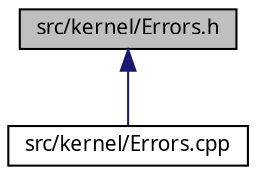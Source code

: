 digraph "src/kernel/Errors.h"
{
  edge [fontname="Sans",fontsize="10",labelfontname="Sans",labelfontsize="10"];
  node [fontname="Sans",fontsize="10",shape=record];
  Node11 [label="src/kernel/Errors.h",height=0.2,width=0.4,color="black", fillcolor="grey75", style="filled", fontcolor="black"];
  Node11 -> Node12 [dir="back",color="midnightblue",fontsize="10",style="solid",fontname="Sans"];
  Node12 [label="src/kernel/Errors.cpp",height=0.2,width=0.4,color="black", fillcolor="white", style="filled",URL="$d1/da2/Errors_8cpp.html",tooltip="Error descriptions for Mutabor. "];
}
